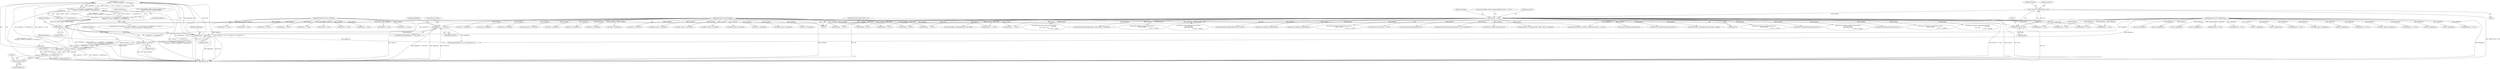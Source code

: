 digraph "0_Android_9e29523b9537983b4c4b205ff868d0b3bca0383b@API" {
"1001129" [label="(Call,pReplyData == NULL ||\n                    replySize == NULL || *replySize < 2*sizeof(int32_t))"];
"1001130" [label="(Call,pReplyData == NULL)"];
"1001112" [label="(Call,pReplyData == LVM_NULL)"];
"1000113" [label="(MethodParameterIn,void *pReplyData)"];
"1001119" [label="(Call,pCmdData == NULL)"];
"1000111" [label="(MethodParameterIn,void *pCmdData)"];
"1000151" [label="(Call,pContext == NULL)"];
"1000116" [label="(Call,* pContext = (EffectContext *) self)"];
"1000118" [label="(Call,(EffectContext *) self)"];
"1000108" [label="(MethodParameterIn,effect_handle_t  self)"];
"1001133" [label="(Call,replySize == NULL || *replySize < 2*sizeof(int32_t))"];
"1001134" [label="(Call,replySize == NULL)"];
"1000112" [label="(MethodParameterIn,uint32_t *replySize)"];
"1001137" [label="(Call,*replySize < 2*sizeof(int32_t))"];
"1001140" [label="(Call,2*sizeof(int32_t))"];
"1001122" [label="(Call,cmdSize != 2 * sizeof(uint32_t) || pReplyData == NULL ||\n                    replySize == NULL || *replySize < 2*sizeof(int32_t))"];
"1001118" [label="(Call,pCmdData == NULL || cmdSize != 2 * sizeof(uint32_t) || pReplyData == NULL ||\n                    replySize == NULL || *replySize < 2*sizeof(int32_t))"];
"1000561" [label="(Call,pReplyData == NULL)"];
"1000960" [label="(Call,(int32_t *)pCmdData)"];
"1000108" [label="(MethodParameterIn,effect_handle_t  self)"];
"1000365" [label="(Call,replySize == NULL)"];
"1000797" [label="(Call,replySize == NULL)"];
"1000189" [label="(Call,(int *) pReplyData)"];
"1001079" [label="(Call,android::LvmEffect_enable(pContext))"];
"1000274" [label="(Call,android::Effect_setConfig(pContext, (effect_config_t *) pCmdData))"];
"1000117" [label="(Identifier,pContext)"];
"1000308" [label="(Call,android::Effect_setConfig(pContext, &pContext->config))"];
"1000822" [label="(Call,android::Volume_setParameter(pContext,\n (void *)p->data,\n                                                                 p->data + p->psize))"];
"1000235" [label="(Call,android::VolumeSetVolumeLevel(pContext, 0))"];
"1001124" [label="(Identifier,cmdSize)"];
"1000114" [label="(Block,)"];
"1001142" [label="(Call,sizeof(int32_t))"];
"1000120" [label="(Identifier,self)"];
"1000917" [label="(Call,(uint32_t *)pCmdData)"];
"1000451" [label="(Call,android::Virtualizer_getParameter(pContext,\n (void *)p->data,\n (size_t *)&p->vsize,\n                                                              p->data + voffset))"];
"1001111" [label="(ControlStructure,if(pReplyData == LVM_NULL))"];
"1000582" [label="(Call,(effect_param_t *) pCmdData)"];
"1000694" [label="(Call,android::Virtualizer_setParameter(pContext,\n (void *)p->data,\n                                                                       p->data + p->psize))"];
"1001129" [label="(Call,pReplyData == NULL ||\n                    replySize == NULL || *replySize < 2*sizeof(int32_t))"];
"1000943" [label="(Call,(int32_t *)pCmdData)"];
"1000977" [label="(Call,(int32_t *)pCmdData)"];
"1000819" [label="(Call,(int *)pReplyData)"];
"1000691" [label="(Call,(int *)pReplyData)"];
"1001113" [label="(Identifier,pReplyData)"];
"1001120" [label="(Identifier,pCmdData)"];
"1000383" [label="(Call,memcpy(pReplyData, pCmdData, sizeof(effect_param_t) + p->psize))"];
"1000505" [label="(Call,android::Volume_getParameter(pContext,\n (void *)p->data,\n (size_t *)&p->vsize,\n                                                         p->data + voffset))"];
"1000895" [label="(Call,android::Effect_setEnabled(pContext, LVM_FALSE))"];
"1000161" [label="(Identifier,cmdCode)"];
"1001027" [label="(Call,(int32_t *)pCmdData)"];
"1001204" [label="(Call,memcpy(pReplyData, vol_ret, sizeof(int32_t)*2))"];
"1001131" [label="(Identifier,pReplyData)"];
"1000271" [label="(Call,(int *) pReplyData)"];
"1000793" [label="(Call,pReplyData == NULL)"];
"1000153" [label="(Identifier,NULL)"];
"1000846" [label="(Call,replySize == NULL)"];
"1001047" [label="(Call,android::LvmEffect_disable(pContext))"];
"1000361" [label="(Call,pReplyData == NULL)"];
"1000116" [label="(Call,* pContext = (EffectContext *) self)"];
"1001130" [label="(Call,pReplyData == NULL)"];
"1001141" [label="(Literal,2)"];
"1001118" [label="(Call,pCmdData == NULL || cmdSize != 2 * sizeof(uint32_t) || pReplyData == NULL ||\n                    replySize == NULL || *replySize < 2*sizeof(int32_t))"];
"1001138" [label="(Call,*replySize)"];
"1000125" [label="(Identifier,pContext)"];
"1000232" [label="(Call,(int *) pReplyData)"];
"1000995" [label="(Call,android::LvmEffect_enable(pContext))"];
"1000565" [label="(Call,replySize == NULL)"];
"1001137" [label="(Call,*replySize < 2*sizeof(int32_t))"];
"1000603" [label="(Call,android::BassBoost_setParameter(pContext,\n (void *)p->data,\n                                                                    p->data + p->psize))"];
"1000118" [label="(Call,(EffectContext *) self)"];
"1001271" [label="(MethodReturn,int)"];
"1000255" [label="(Call,replySize == NULL)"];
"1001146" [label="(Literal,\"\tLVM_ERROR : Effect_command cmdCode Case: \"\n \"EFFECT_CMD_SET_VOLUME: ERROR\")"];
"1000150" [label="(ControlStructure,if (pContext == NULL))"];
"1000112" [label="(MethodParameterIn,uint32_t *replySize)"];
"1000200" [label="(Call,android::BassSetStrength(pContext, 0))"];
"1000904" [label="(Call,pCmdData   == NULL)"];
"1000546" [label="(Call,pCmdData   == NULL)"];
"1001119" [label="(Call,pCmdData == NULL)"];
"1001132" [label="(Identifier,NULL)"];
"1001121" [label="(Identifier,NULL)"];
"1001153" [label="(Call,(uint32_t *)pCmdData)"];
"1001044" [label="(Call,(int32_t *)pCmdData)"];
"1000733" [label="(Call,replySize == NULL)"];
"1000992" [label="(Call,(int32_t *)pCmdData)"];
"1000750" [label="(Call,(effect_param_t *) pCmdData)"];
"1001116" [label="(ControlStructure,break;)"];
"1000151" [label="(Call,pContext == NULL)"];
"1001211" [label="(Call,android::VolumeSetVolumeLevel(pContext, (int16_t)(maxdB*100)))"];
"1000814" [label="(Call,(effect_param_t *) pCmdData)"];
"1000166" [label="(Call,pReplyData == NULL)"];
"1001139" [label="(Identifier,replySize)"];
"1000113" [label="(MethodParameterIn,void *pReplyData)"];
"1001136" [label="(Identifier,NULL)"];
"1000842" [label="(Call,pReplyData == NULL)"];
"1000276" [label="(Call,(effect_config_t *) pCmdData)"];
"1000320" [label="(Call,(effect_param_t *)pCmdData)"];
"1000156" [label="(Literal,\"\tLVM_ERROR : Effect_command ERROR pContext == NULL\")"];
"1001134" [label="(Call,replySize == NULL)"];
"1000876" [label="(Call,replySize == NULL)"];
"1000626" [label="(Call,pCmdData   == NULL)"];
"1000656" [label="(Call,replySize == NULL)"];
"1000872" [label="(Call,pReplyData == NULL)"];
"1000210" [label="(Call,android::VirtualizerSetStrength(pContext, 0))"];
"1001160" [label="(Call,(uint32_t *)pCmdData)"];
"1000673" [label="(Call,(effect_param_t *) pCmdData)"];
"1001061" [label="(Call,(int32_t *)pCmdData)"];
"1000862" [label="(Call,(int *)pReplyData)"];
"1000717" [label="(Call,pCmdData == NULL)"];
"1001076" [label="(Call,(int32_t *)pCmdData)"];
"1001133" [label="(Call,replySize == NULL || *replySize < 2*sizeof(int32_t))"];
"1000963" [label="(Call,android::LvmEffect_disable(pContext))"];
"1000729" [label="(Call,pReplyData == NULL)"];
"1000343" [label="(Call,pCmdData == NULL)"];
"1000781" [label="(Call,pCmdData   == NULL)"];
"1001140" [label="(Call,2*sizeof(int32_t))"];
"1000111" [label="(MethodParameterIn,void *pCmdData)"];
"1000283" [label="(Call,pReplyData == NULL)"];
"1001112" [label="(Call,pReplyData == LVM_NULL)"];
"1000394" [label="(Call,(effect_param_t *)pReplyData)"];
"1001114" [label="(Identifier,LVM_NULL)"];
"1000600" [label="(Call,(int *)pReplyData)"];
"1000652" [label="(Call,pReplyData == NULL)"];
"1000220" [label="(Call,android::EqualizerSetPreset(pContext, 0))"];
"1000170" [label="(Call,replySize == NULL)"];
"1001135" [label="(Identifier,replySize)"];
"1000303" [label="(Call,(effect_config_t *)pReplyData)"];
"1000242" [label="(Call,pCmdData    == NULL)"];
"1000251" [label="(Call,pReplyData  == NULL)"];
"1001117" [label="(ControlStructure,if (pCmdData == NULL || cmdSize != 2 * sizeof(uint32_t) || pReplyData == NULL ||\n                    replySize == NULL || *replySize < 2*sizeof(int32_t)))"];
"1000480" [label="(Call,android::Equalizer_getParameter(pContext,\n                                                            p->data,\n &p->vsize,\n                                                            p->data + voffset))"];
"1001122" [label="(Call,cmdSize != 2 * sizeof(uint32_t) || pReplyData == NULL ||\n                    replySize == NULL || *replySize < 2*sizeof(int32_t))"];
"1000865" [label="(Call,android::Effect_setEnabled(pContext, LVM_TRUE))"];
"1000424" [label="(Call,android::BassBoost_getParameter(pContext,\n                                                            p->data,\n (size_t *)&p->vsize,\n                                                            p->data + voffset))"];
"1000152" [label="(Identifier,pContext)"];
"1000301" [label="(Call,android::Effect_getConfig(pContext, (effect_config_t *)pReplyData))"];
"1000287" [label="(Call,replySize == NULL)"];
"1001151" [label="(Identifier,leftVolume)"];
"1001123" [label="(Call,cmdSize != 2 * sizeof(uint32_t))"];
"1000758" [label="(Call,android::Equalizer_setParameter(pContext,\n (void *)p->data,\n                                                                     p->data + p->psize))"];
"1000755" [label="(Call,(int *)pReplyData)"];
"1000892" [label="(Call,(int *)pReplyData)"];
"1001129" -> "1001122"  [label="AST: "];
"1001129" -> "1001130"  [label="CFG: "];
"1001129" -> "1001133"  [label="CFG: "];
"1001130" -> "1001129"  [label="AST: "];
"1001133" -> "1001129"  [label="AST: "];
"1001122" -> "1001129"  [label="CFG: "];
"1001129" -> "1001271"  [label="DDG: pReplyData == NULL"];
"1001129" -> "1001271"  [label="DDG: replySize == NULL || *replySize < 2*sizeof(int32_t)"];
"1001129" -> "1001122"  [label="DDG: pReplyData == NULL"];
"1001129" -> "1001122"  [label="DDG: replySize == NULL || *replySize < 2*sizeof(int32_t)"];
"1001130" -> "1001129"  [label="DDG: pReplyData"];
"1001130" -> "1001129"  [label="DDG: NULL"];
"1001133" -> "1001129"  [label="DDG: replySize == NULL"];
"1001133" -> "1001129"  [label="DDG: *replySize < 2*sizeof(int32_t)"];
"1001130" -> "1001132"  [label="CFG: "];
"1001131" -> "1001130"  [label="AST: "];
"1001132" -> "1001130"  [label="AST: "];
"1001135" -> "1001130"  [label="CFG: "];
"1001130" -> "1001271"  [label="DDG: NULL"];
"1001130" -> "1001271"  [label="DDG: pReplyData"];
"1001112" -> "1001130"  [label="DDG: pReplyData"];
"1000113" -> "1001130"  [label="DDG: pReplyData"];
"1001119" -> "1001130"  [label="DDG: NULL"];
"1001130" -> "1001134"  [label="DDG: NULL"];
"1001130" -> "1001204"  [label="DDG: pReplyData"];
"1001112" -> "1001111"  [label="AST: "];
"1001112" -> "1001114"  [label="CFG: "];
"1001113" -> "1001112"  [label="AST: "];
"1001114" -> "1001112"  [label="AST: "];
"1001116" -> "1001112"  [label="CFG: "];
"1001120" -> "1001112"  [label="CFG: "];
"1001112" -> "1001271"  [label="DDG: pReplyData"];
"1001112" -> "1001271"  [label="DDG: LVM_NULL"];
"1001112" -> "1001271"  [label="DDG: pReplyData == LVM_NULL"];
"1000113" -> "1001112"  [label="DDG: pReplyData"];
"1001112" -> "1001204"  [label="DDG: pReplyData"];
"1000113" -> "1000107"  [label="AST: "];
"1000113" -> "1001271"  [label="DDG: pReplyData"];
"1000113" -> "1000166"  [label="DDG: pReplyData"];
"1000113" -> "1000189"  [label="DDG: pReplyData"];
"1000113" -> "1000232"  [label="DDG: pReplyData"];
"1000113" -> "1000251"  [label="DDG: pReplyData"];
"1000113" -> "1000271"  [label="DDG: pReplyData"];
"1000113" -> "1000283"  [label="DDG: pReplyData"];
"1000113" -> "1000303"  [label="DDG: pReplyData"];
"1000113" -> "1000361"  [label="DDG: pReplyData"];
"1000113" -> "1000383"  [label="DDG: pReplyData"];
"1000113" -> "1000394"  [label="DDG: pReplyData"];
"1000113" -> "1000561"  [label="DDG: pReplyData"];
"1000113" -> "1000600"  [label="DDG: pReplyData"];
"1000113" -> "1000652"  [label="DDG: pReplyData"];
"1000113" -> "1000691"  [label="DDG: pReplyData"];
"1000113" -> "1000729"  [label="DDG: pReplyData"];
"1000113" -> "1000755"  [label="DDG: pReplyData"];
"1000113" -> "1000793"  [label="DDG: pReplyData"];
"1000113" -> "1000819"  [label="DDG: pReplyData"];
"1000113" -> "1000842"  [label="DDG: pReplyData"];
"1000113" -> "1000862"  [label="DDG: pReplyData"];
"1000113" -> "1000872"  [label="DDG: pReplyData"];
"1000113" -> "1000892"  [label="DDG: pReplyData"];
"1000113" -> "1001204"  [label="DDG: pReplyData"];
"1001119" -> "1001118"  [label="AST: "];
"1001119" -> "1001121"  [label="CFG: "];
"1001120" -> "1001119"  [label="AST: "];
"1001121" -> "1001119"  [label="AST: "];
"1001124" -> "1001119"  [label="CFG: "];
"1001118" -> "1001119"  [label="CFG: "];
"1001119" -> "1001271"  [label="DDG: NULL"];
"1001119" -> "1001271"  [label="DDG: pCmdData"];
"1001119" -> "1001118"  [label="DDG: pCmdData"];
"1001119" -> "1001118"  [label="DDG: NULL"];
"1000111" -> "1001119"  [label="DDG: pCmdData"];
"1000151" -> "1001119"  [label="DDG: NULL"];
"1001119" -> "1001153"  [label="DDG: pCmdData"];
"1000111" -> "1000107"  [label="AST: "];
"1000111" -> "1001271"  [label="DDG: pCmdData"];
"1000111" -> "1000242"  [label="DDG: pCmdData"];
"1000111" -> "1000276"  [label="DDG: pCmdData"];
"1000111" -> "1000320"  [label="DDG: pCmdData"];
"1000111" -> "1000343"  [label="DDG: pCmdData"];
"1000111" -> "1000383"  [label="DDG: pCmdData"];
"1000111" -> "1000546"  [label="DDG: pCmdData"];
"1000111" -> "1000582"  [label="DDG: pCmdData"];
"1000111" -> "1000626"  [label="DDG: pCmdData"];
"1000111" -> "1000673"  [label="DDG: pCmdData"];
"1000111" -> "1000717"  [label="DDG: pCmdData"];
"1000111" -> "1000750"  [label="DDG: pCmdData"];
"1000111" -> "1000781"  [label="DDG: pCmdData"];
"1000111" -> "1000814"  [label="DDG: pCmdData"];
"1000111" -> "1000904"  [label="DDG: pCmdData"];
"1000111" -> "1000917"  [label="DDG: pCmdData"];
"1000111" -> "1000943"  [label="DDG: pCmdData"];
"1000111" -> "1000960"  [label="DDG: pCmdData"];
"1000111" -> "1000977"  [label="DDG: pCmdData"];
"1000111" -> "1000992"  [label="DDG: pCmdData"];
"1000111" -> "1001027"  [label="DDG: pCmdData"];
"1000111" -> "1001044"  [label="DDG: pCmdData"];
"1000111" -> "1001061"  [label="DDG: pCmdData"];
"1000111" -> "1001076"  [label="DDG: pCmdData"];
"1000111" -> "1001153"  [label="DDG: pCmdData"];
"1000111" -> "1001160"  [label="DDG: pCmdData"];
"1000151" -> "1000150"  [label="AST: "];
"1000151" -> "1000153"  [label="CFG: "];
"1000152" -> "1000151"  [label="AST: "];
"1000153" -> "1000151"  [label="AST: "];
"1000156" -> "1000151"  [label="CFG: "];
"1000161" -> "1000151"  [label="CFG: "];
"1000151" -> "1001271"  [label="DDG: pContext == NULL"];
"1000151" -> "1001271"  [label="DDG: pContext"];
"1000151" -> "1001271"  [label="DDG: NULL"];
"1000116" -> "1000151"  [label="DDG: pContext"];
"1000151" -> "1000166"  [label="DDG: NULL"];
"1000151" -> "1000200"  [label="DDG: pContext"];
"1000151" -> "1000210"  [label="DDG: pContext"];
"1000151" -> "1000220"  [label="DDG: pContext"];
"1000151" -> "1000235"  [label="DDG: pContext"];
"1000151" -> "1000242"  [label="DDG: NULL"];
"1000151" -> "1000274"  [label="DDG: pContext"];
"1000151" -> "1000283"  [label="DDG: NULL"];
"1000151" -> "1000301"  [label="DDG: pContext"];
"1000151" -> "1000308"  [label="DDG: pContext"];
"1000151" -> "1000343"  [label="DDG: NULL"];
"1000151" -> "1000424"  [label="DDG: pContext"];
"1000151" -> "1000451"  [label="DDG: pContext"];
"1000151" -> "1000480"  [label="DDG: pContext"];
"1000151" -> "1000505"  [label="DDG: pContext"];
"1000151" -> "1000546"  [label="DDG: NULL"];
"1000151" -> "1000603"  [label="DDG: pContext"];
"1000151" -> "1000626"  [label="DDG: NULL"];
"1000151" -> "1000694"  [label="DDG: pContext"];
"1000151" -> "1000717"  [label="DDG: NULL"];
"1000151" -> "1000758"  [label="DDG: pContext"];
"1000151" -> "1000781"  [label="DDG: NULL"];
"1000151" -> "1000822"  [label="DDG: pContext"];
"1000151" -> "1000842"  [label="DDG: NULL"];
"1000151" -> "1000865"  [label="DDG: pContext"];
"1000151" -> "1000872"  [label="DDG: NULL"];
"1000151" -> "1000895"  [label="DDG: pContext"];
"1000151" -> "1000904"  [label="DDG: NULL"];
"1000151" -> "1000963"  [label="DDG: pContext"];
"1000151" -> "1000995"  [label="DDG: pContext"];
"1000151" -> "1001047"  [label="DDG: pContext"];
"1000151" -> "1001079"  [label="DDG: pContext"];
"1000151" -> "1001211"  [label="DDG: pContext"];
"1000116" -> "1000114"  [label="AST: "];
"1000116" -> "1000118"  [label="CFG: "];
"1000117" -> "1000116"  [label="AST: "];
"1000118" -> "1000116"  [label="AST: "];
"1000125" -> "1000116"  [label="CFG: "];
"1000116" -> "1001271"  [label="DDG: (EffectContext *) self"];
"1000118" -> "1000116"  [label="DDG: self"];
"1000118" -> "1000120"  [label="CFG: "];
"1000119" -> "1000118"  [label="AST: "];
"1000120" -> "1000118"  [label="AST: "];
"1000118" -> "1001271"  [label="DDG: self"];
"1000108" -> "1000118"  [label="DDG: self"];
"1000108" -> "1000107"  [label="AST: "];
"1000108" -> "1001271"  [label="DDG: self"];
"1001133" -> "1001134"  [label="CFG: "];
"1001133" -> "1001137"  [label="CFG: "];
"1001134" -> "1001133"  [label="AST: "];
"1001137" -> "1001133"  [label="AST: "];
"1001133" -> "1001271"  [label="DDG: replySize == NULL"];
"1001133" -> "1001271"  [label="DDG: *replySize < 2*sizeof(int32_t)"];
"1001134" -> "1001133"  [label="DDG: replySize"];
"1001134" -> "1001133"  [label="DDG: NULL"];
"1001137" -> "1001133"  [label="DDG: *replySize"];
"1001137" -> "1001133"  [label="DDG: 2*sizeof(int32_t)"];
"1001134" -> "1001136"  [label="CFG: "];
"1001135" -> "1001134"  [label="AST: "];
"1001136" -> "1001134"  [label="AST: "];
"1001139" -> "1001134"  [label="CFG: "];
"1001134" -> "1001271"  [label="DDG: replySize"];
"1001134" -> "1001271"  [label="DDG: NULL"];
"1000112" -> "1001134"  [label="DDG: replySize"];
"1000112" -> "1000107"  [label="AST: "];
"1000112" -> "1001271"  [label="DDG: replySize"];
"1000112" -> "1000170"  [label="DDG: replySize"];
"1000112" -> "1000255"  [label="DDG: replySize"];
"1000112" -> "1000287"  [label="DDG: replySize"];
"1000112" -> "1000365"  [label="DDG: replySize"];
"1000112" -> "1000565"  [label="DDG: replySize"];
"1000112" -> "1000656"  [label="DDG: replySize"];
"1000112" -> "1000733"  [label="DDG: replySize"];
"1000112" -> "1000797"  [label="DDG: replySize"];
"1000112" -> "1000846"  [label="DDG: replySize"];
"1000112" -> "1000876"  [label="DDG: replySize"];
"1001137" -> "1001140"  [label="CFG: "];
"1001138" -> "1001137"  [label="AST: "];
"1001140" -> "1001137"  [label="AST: "];
"1001137" -> "1001271"  [label="DDG: 2*sizeof(int32_t)"];
"1001137" -> "1001271"  [label="DDG: *replySize"];
"1001140" -> "1001137"  [label="DDG: 2"];
"1001140" -> "1001142"  [label="CFG: "];
"1001141" -> "1001140"  [label="AST: "];
"1001142" -> "1001140"  [label="AST: "];
"1001122" -> "1001118"  [label="AST: "];
"1001122" -> "1001123"  [label="CFG: "];
"1001123" -> "1001122"  [label="AST: "];
"1001118" -> "1001122"  [label="CFG: "];
"1001122" -> "1001271"  [label="DDG: pReplyData == NULL ||\n                    replySize == NULL || *replySize < 2*sizeof(int32_t)"];
"1001122" -> "1001271"  [label="DDG: cmdSize != 2 * sizeof(uint32_t)"];
"1001122" -> "1001118"  [label="DDG: cmdSize != 2 * sizeof(uint32_t)"];
"1001122" -> "1001118"  [label="DDG: pReplyData == NULL ||\n                    replySize == NULL || *replySize < 2*sizeof(int32_t)"];
"1001123" -> "1001122"  [label="DDG: cmdSize"];
"1001123" -> "1001122"  [label="DDG: 2 * sizeof(uint32_t)"];
"1001118" -> "1001117"  [label="AST: "];
"1001146" -> "1001118"  [label="CFG: "];
"1001151" -> "1001118"  [label="CFG: "];
"1001118" -> "1001271"  [label="DDG: cmdSize != 2 * sizeof(uint32_t) || pReplyData == NULL ||\n                    replySize == NULL || *replySize < 2*sizeof(int32_t)"];
"1001118" -> "1001271"  [label="DDG: pCmdData == NULL"];
"1001118" -> "1001271"  [label="DDG: pCmdData == NULL || cmdSize != 2 * sizeof(uint32_t) || pReplyData == NULL ||\n                    replySize == NULL || *replySize < 2*sizeof(int32_t)"];
}
